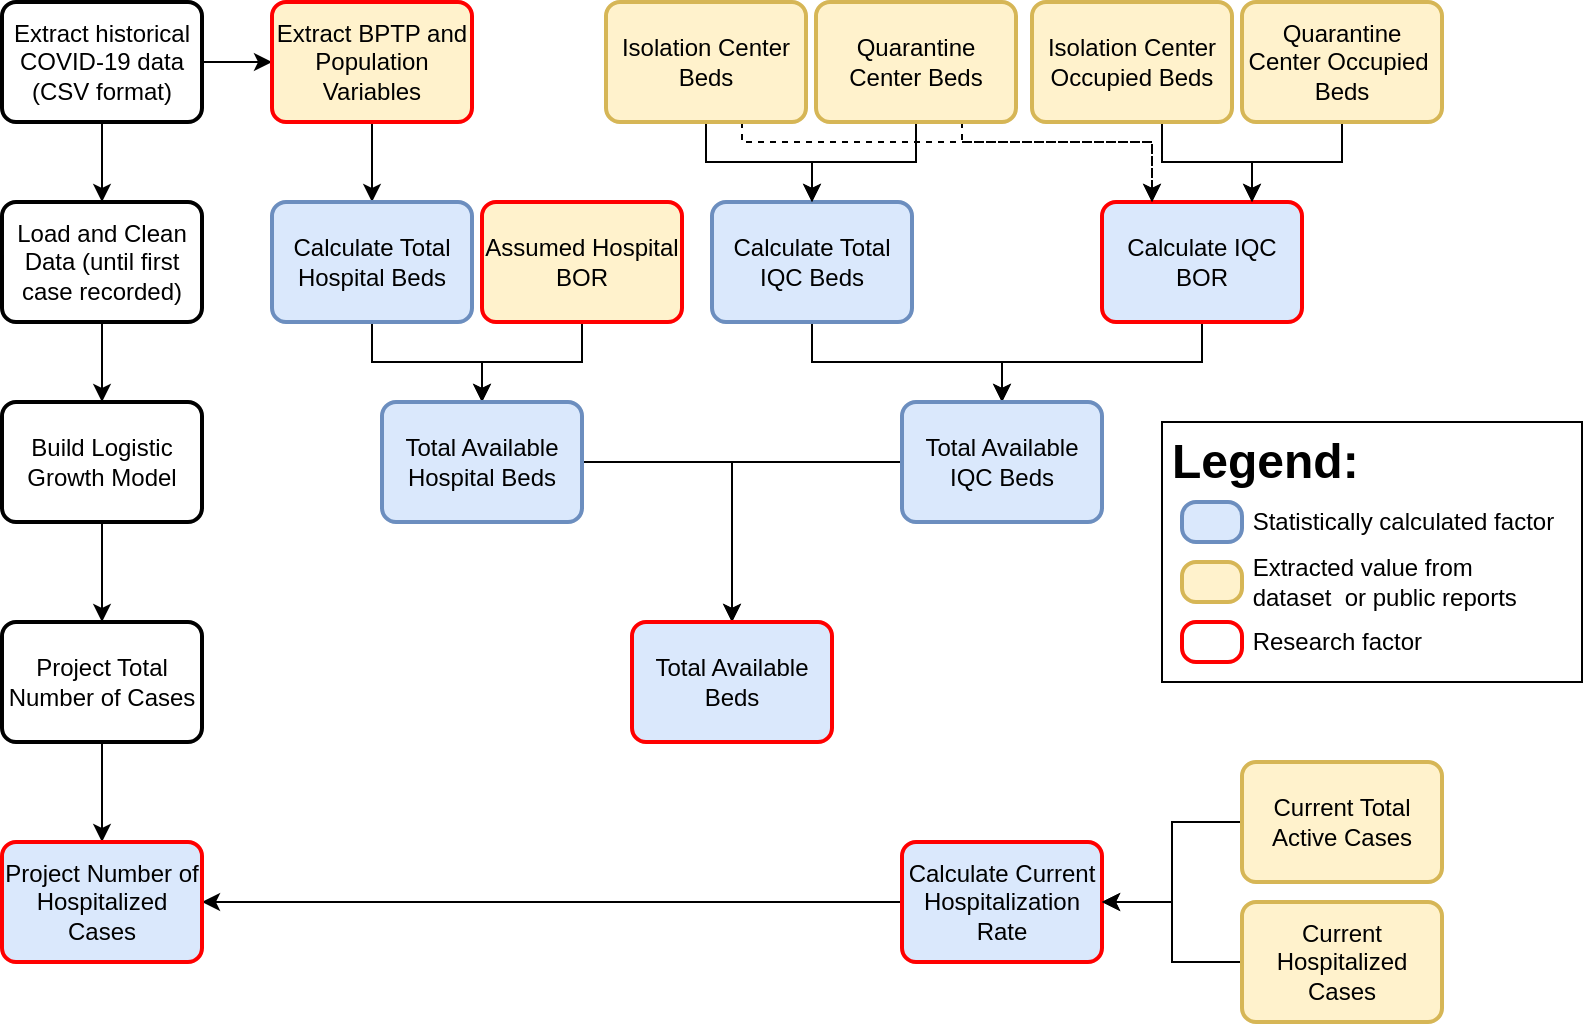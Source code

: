 <mxfile version="14.0.4" type="device"><diagram id="2qzRbxCANA7Ym9fFxbxd" name="Page-1"><mxGraphModel dx="1185" dy="635" grid="1" gridSize="10" guides="1" tooltips="1" connect="1" arrows="1" fold="1" page="1" pageScale="1" pageWidth="850" pageHeight="1100" math="0" shadow="0"><root><mxCell id="0"/><mxCell id="1" parent="0"/><mxCell id="J7aCCxeaFa8loUBv6I37-2" style="edgeStyle=orthogonalEdgeStyle;rounded=0;orthogonalLoop=1;jettySize=auto;html=1;entryX=0;entryY=0.5;entryDx=0;entryDy=0;" parent="1" source="RUdwQiIA82vjH-SXFJZY-17" target="J7aCCxeaFa8loUBv6I37-1" edge="1"><mxGeometry relative="1" as="geometry"/></mxCell><mxCell id="J7aCCxeaFa8loUBv6I37-7" value="" style="edgeStyle=orthogonalEdgeStyle;rounded=0;orthogonalLoop=1;jettySize=auto;html=1;" parent="1" source="RUdwQiIA82vjH-SXFJZY-17" target="J7aCCxeaFa8loUBv6I37-6" edge="1"><mxGeometry relative="1" as="geometry"/></mxCell><mxCell id="RUdwQiIA82vjH-SXFJZY-17" value="Extract historical COVID-19 data (CSV format)" style="rounded=1;whiteSpace=wrap;html=1;absoluteArcSize=1;arcSize=14;strokeWidth=2;" parent="1" vertex="1"><mxGeometry x="50" y="230" width="100" height="60" as="geometry"/></mxCell><mxCell id="J7aCCxeaFa8loUBv6I37-4" value="" style="edgeStyle=orthogonalEdgeStyle;rounded=0;orthogonalLoop=1;jettySize=auto;html=1;" parent="1" source="J7aCCxeaFa8loUBv6I37-1" target="J7aCCxeaFa8loUBv6I37-3" edge="1"><mxGeometry relative="1" as="geometry"/></mxCell><mxCell id="J7aCCxeaFa8loUBv6I37-1" value="Extract BPTP and Population Variables" style="rounded=1;whiteSpace=wrap;html=1;absoluteArcSize=1;arcSize=14;strokeWidth=2;fillColor=#fff2cc;strokeColor=#FF0000;" parent="1" vertex="1"><mxGeometry x="185" y="230" width="100" height="60" as="geometry"/></mxCell><mxCell id="J7aCCxeaFa8loUBv6I37-15" value="" style="edgeStyle=orthogonalEdgeStyle;rounded=0;orthogonalLoop=1;jettySize=auto;html=1;" parent="1" source="J7aCCxeaFa8loUBv6I37-3" target="J7aCCxeaFa8loUBv6I37-14" edge="1"><mxGeometry relative="1" as="geometry"/></mxCell><mxCell id="J7aCCxeaFa8loUBv6I37-3" value="Calculate Total Hospital Beds" style="rounded=1;whiteSpace=wrap;html=1;absoluteArcSize=1;arcSize=14;strokeWidth=2;fillColor=#dae8fc;strokeColor=#6c8ebf;" parent="1" vertex="1"><mxGeometry x="185" y="330" width="100" height="60" as="geometry"/></mxCell><mxCell id="7YhfZztTrhuDOV6gGuIw-33" value="" style="edgeStyle=orthogonalEdgeStyle;rounded=0;orthogonalLoop=1;jettySize=auto;html=1;" parent="1" source="J7aCCxeaFa8loUBv6I37-6" target="7YhfZztTrhuDOV6gGuIw-32" edge="1"><mxGeometry relative="1" as="geometry"/></mxCell><mxCell id="J7aCCxeaFa8loUBv6I37-6" value="Load and Clean Data (until first case recorded)" style="rounded=1;whiteSpace=wrap;html=1;absoluteArcSize=1;arcSize=14;strokeWidth=2;" parent="1" vertex="1"><mxGeometry x="50" y="330" width="100" height="60" as="geometry"/></mxCell><mxCell id="7YhfZztTrhuDOV6gGuIw-27" style="edgeStyle=orthogonalEdgeStyle;rounded=0;orthogonalLoop=1;jettySize=auto;html=1;" parent="1" source="J7aCCxeaFa8loUBv6I37-11" target="7YhfZztTrhuDOV6gGuIw-8" edge="1"><mxGeometry relative="1" as="geometry"/></mxCell><mxCell id="J7aCCxeaFa8loUBv6I37-11" value="Calculate Total IQC Beds" style="rounded=1;whiteSpace=wrap;html=1;absoluteArcSize=1;arcSize=14;strokeWidth=2;fillColor=#dae8fc;strokeColor=#6c8ebf;" parent="1" vertex="1"><mxGeometry x="405" y="330" width="100" height="60" as="geometry"/></mxCell><mxCell id="7YhfZztTrhuDOV6gGuIw-39" style="edgeStyle=orthogonalEdgeStyle;rounded=0;orthogonalLoop=1;jettySize=auto;html=1;" parent="1" source="J7aCCxeaFa8loUBv6I37-12" target="7YhfZztTrhuDOV6gGuIw-36" edge="1"><mxGeometry relative="1" as="geometry"/></mxCell><mxCell id="J7aCCxeaFa8loUBv6I37-12" value="Calculate Current Hospitalization Rate" style="rounded=1;whiteSpace=wrap;html=1;absoluteArcSize=1;arcSize=14;strokeWidth=2;fillColor=#dae8fc;strokeColor=#FF0000;" parent="1" vertex="1"><mxGeometry x="500" y="650" width="100" height="60" as="geometry"/></mxCell><mxCell id="J7aCCxeaFa8loUBv6I37-16" style="edgeStyle=orthogonalEdgeStyle;rounded=0;orthogonalLoop=1;jettySize=auto;html=1;entryX=0.5;entryY=0;entryDx=0;entryDy=0;" parent="1" source="J7aCCxeaFa8loUBv6I37-13" target="J7aCCxeaFa8loUBv6I37-14" edge="1"><mxGeometry relative="1" as="geometry"/></mxCell><mxCell id="J7aCCxeaFa8loUBv6I37-13" value="Assumed Hospital BOR" style="rounded=1;whiteSpace=wrap;html=1;absoluteArcSize=1;arcSize=14;strokeWidth=2;fillColor=#fff2cc;strokeColor=#FF0000;" parent="1" vertex="1"><mxGeometry x="290" y="330" width="100" height="60" as="geometry"/></mxCell><mxCell id="7YhfZztTrhuDOV6gGuIw-23" value="" style="edgeStyle=orthogonalEdgeStyle;rounded=0;orthogonalLoop=1;jettySize=auto;html=1;" parent="1" source="J7aCCxeaFa8loUBv6I37-14" target="7YhfZztTrhuDOV6gGuIw-22" edge="1"><mxGeometry relative="1" as="geometry"/></mxCell><mxCell id="J7aCCxeaFa8loUBv6I37-14" value="Total Available Hospital Beds" style="rounded=1;whiteSpace=wrap;html=1;absoluteArcSize=1;arcSize=14;strokeWidth=2;fillColor=#dae8fc;strokeColor=#6c8ebf;" parent="1" vertex="1"><mxGeometry x="240" y="430" width="100" height="60" as="geometry"/></mxCell><mxCell id="7YhfZztTrhuDOV6gGuIw-30" style="edgeStyle=orthogonalEdgeStyle;rounded=0;orthogonalLoop=1;jettySize=auto;html=1;" parent="1" source="7YhfZztTrhuDOV6gGuIw-2" target="J7aCCxeaFa8loUBv6I37-12" edge="1"><mxGeometry relative="1" as="geometry"/></mxCell><mxCell id="7YhfZztTrhuDOV6gGuIw-2" value="Current Total Active Cases" style="rounded=1;whiteSpace=wrap;html=1;absoluteArcSize=1;arcSize=14;strokeWidth=2;fillColor=#fff2cc;strokeColor=#d6b656;" parent="1" vertex="1"><mxGeometry x="670" y="610" width="100" height="60" as="geometry"/></mxCell><mxCell id="7YhfZztTrhuDOV6gGuIw-31" style="edgeStyle=orthogonalEdgeStyle;rounded=0;orthogonalLoop=1;jettySize=auto;html=1;" parent="1" source="7YhfZztTrhuDOV6gGuIw-3" target="J7aCCxeaFa8loUBv6I37-12" edge="1"><mxGeometry relative="1" as="geometry"/></mxCell><mxCell id="7YhfZztTrhuDOV6gGuIw-3" value="Current Hospitalized Cases" style="rounded=1;whiteSpace=wrap;html=1;absoluteArcSize=1;arcSize=14;strokeWidth=2;fillColor=#fff2cc;strokeColor=#d6b656;" parent="1" vertex="1"><mxGeometry x="670" y="680" width="100" height="60" as="geometry"/></mxCell><mxCell id="7YhfZztTrhuDOV6gGuIw-28" style="edgeStyle=orthogonalEdgeStyle;rounded=0;orthogonalLoop=1;jettySize=auto;html=1;entryX=0.5;entryY=0;entryDx=0;entryDy=0;" parent="1" source="7YhfZztTrhuDOV6gGuIw-7" target="7YhfZztTrhuDOV6gGuIw-8" edge="1"><mxGeometry relative="1" as="geometry"/></mxCell><mxCell id="7YhfZztTrhuDOV6gGuIw-7" value="Calculate IQC BOR" style="rounded=1;whiteSpace=wrap;html=1;absoluteArcSize=1;arcSize=14;strokeWidth=2;fillColor=#dae8fc;strokeColor=#FF0000;" parent="1" vertex="1"><mxGeometry x="600" y="330" width="100" height="60" as="geometry"/></mxCell><mxCell id="7YhfZztTrhuDOV6gGuIw-24" style="edgeStyle=orthogonalEdgeStyle;rounded=0;orthogonalLoop=1;jettySize=auto;html=1;entryX=0.5;entryY=0;entryDx=0;entryDy=0;" parent="1" source="7YhfZztTrhuDOV6gGuIw-8" target="7YhfZztTrhuDOV6gGuIw-22" edge="1"><mxGeometry relative="1" as="geometry"/></mxCell><mxCell id="7YhfZztTrhuDOV6gGuIw-8" value="Total Available IQC Beds" style="rounded=1;whiteSpace=wrap;html=1;absoluteArcSize=1;arcSize=14;strokeWidth=2;fillColor=#dae8fc;strokeColor=#6c8ebf;" parent="1" vertex="1"><mxGeometry x="500" y="430" width="100" height="60" as="geometry"/></mxCell><mxCell id="7YhfZztTrhuDOV6gGuIw-14" style="edgeStyle=orthogonalEdgeStyle;rounded=0;orthogonalLoop=1;jettySize=auto;html=1;" parent="1" source="7YhfZztTrhuDOV6gGuIw-10" target="J7aCCxeaFa8loUBv6I37-11" edge="1"><mxGeometry relative="1" as="geometry"/></mxCell><mxCell id="A0AlftQfy-4Uf_J_uRSu-4" style="edgeStyle=orthogonalEdgeStyle;rounded=0;orthogonalLoop=1;jettySize=auto;html=1;entryX=0.25;entryY=0;entryDx=0;entryDy=0;dashed=1;" edge="1" parent="1" source="7YhfZztTrhuDOV6gGuIw-10" target="7YhfZztTrhuDOV6gGuIw-7"><mxGeometry relative="1" as="geometry"><Array as="points"><mxPoint x="420" y="300"/><mxPoint x="625" y="300"/></Array></mxGeometry></mxCell><mxCell id="7YhfZztTrhuDOV6gGuIw-10" value="Isolation Center Beds" style="rounded=1;whiteSpace=wrap;html=1;absoluteArcSize=1;arcSize=14;strokeWidth=2;fillColor=#fff2cc;strokeColor=#d6b656;" parent="1" vertex="1"><mxGeometry x="352" y="230" width="100" height="60" as="geometry"/></mxCell><mxCell id="7YhfZztTrhuDOV6gGuIw-15" style="edgeStyle=orthogonalEdgeStyle;rounded=0;orthogonalLoop=1;jettySize=auto;html=1;" parent="1" source="7YhfZztTrhuDOV6gGuIw-11" target="J7aCCxeaFa8loUBv6I37-11" edge="1"><mxGeometry relative="1" as="geometry"/></mxCell><mxCell id="A0AlftQfy-4Uf_J_uRSu-2" style="edgeStyle=orthogonalEdgeStyle;rounded=0;orthogonalLoop=1;jettySize=auto;html=1;entryX=0.25;entryY=0;entryDx=0;entryDy=0;dashed=1;" edge="1" parent="1" source="7YhfZztTrhuDOV6gGuIw-11" target="7YhfZztTrhuDOV6gGuIw-7"><mxGeometry relative="1" as="geometry"><Array as="points"><mxPoint x="530" y="300"/><mxPoint x="625" y="300"/></Array></mxGeometry></mxCell><mxCell id="7YhfZztTrhuDOV6gGuIw-11" value="Quarantine Center Beds" style="rounded=1;whiteSpace=wrap;html=1;absoluteArcSize=1;arcSize=14;strokeWidth=2;fillColor=#fff2cc;strokeColor=#d6b656;" parent="1" vertex="1"><mxGeometry x="457" y="230" width="100" height="60" as="geometry"/></mxCell><mxCell id="7YhfZztTrhuDOV6gGuIw-25" style="edgeStyle=orthogonalEdgeStyle;rounded=0;orthogonalLoop=1;jettySize=auto;html=1;entryX=0.75;entryY=0;entryDx=0;entryDy=0;" parent="1" source="7YhfZztTrhuDOV6gGuIw-12" target="7YhfZztTrhuDOV6gGuIw-7" edge="1"><mxGeometry relative="1" as="geometry"><Array as="points"><mxPoint x="630" y="310"/><mxPoint x="675" y="310"/></Array></mxGeometry></mxCell><mxCell id="7YhfZztTrhuDOV6gGuIw-12" value="Isolation Center Occupied Beds" style="rounded=1;whiteSpace=wrap;html=1;absoluteArcSize=1;arcSize=14;strokeWidth=2;fillColor=#fff2cc;strokeColor=#d6b656;" parent="1" vertex="1"><mxGeometry x="565" y="230" width="100" height="60" as="geometry"/></mxCell><mxCell id="7YhfZztTrhuDOV6gGuIw-26" style="edgeStyle=orthogonalEdgeStyle;rounded=0;orthogonalLoop=1;jettySize=auto;html=1;entryX=0.75;entryY=0;entryDx=0;entryDy=0;" parent="1" source="7YhfZztTrhuDOV6gGuIw-13" target="7YhfZztTrhuDOV6gGuIw-7" edge="1"><mxGeometry relative="1" as="geometry"/></mxCell><mxCell id="7YhfZztTrhuDOV6gGuIw-13" value="Quarantine Center Occupied&amp;nbsp;&lt;br&gt;Beds" style="rounded=1;whiteSpace=wrap;html=1;absoluteArcSize=1;arcSize=14;strokeWidth=2;fillColor=#fff2cc;strokeColor=#d6b656;" parent="1" vertex="1"><mxGeometry x="670" y="230" width="100" height="60" as="geometry"/></mxCell><mxCell id="7YhfZztTrhuDOV6gGuIw-22" value="Total Available Beds" style="rounded=1;whiteSpace=wrap;html=1;absoluteArcSize=1;arcSize=14;strokeWidth=2;fillColor=#dae8fc;strokeColor=#FF0000;" parent="1" vertex="1"><mxGeometry x="365" y="540" width="100" height="60" as="geometry"/></mxCell><mxCell id="7YhfZztTrhuDOV6gGuIw-35" value="" style="edgeStyle=orthogonalEdgeStyle;rounded=0;orthogonalLoop=1;jettySize=auto;html=1;" parent="1" source="7YhfZztTrhuDOV6gGuIw-32" target="7YhfZztTrhuDOV6gGuIw-34" edge="1"><mxGeometry relative="1" as="geometry"/></mxCell><mxCell id="7YhfZztTrhuDOV6gGuIw-32" value="Build Logistic Growth Model" style="rounded=1;whiteSpace=wrap;html=1;absoluteArcSize=1;arcSize=14;strokeWidth=2;" parent="1" vertex="1"><mxGeometry x="50" y="430" width="100" height="60" as="geometry"/></mxCell><mxCell id="7YhfZztTrhuDOV6gGuIw-37" value="" style="edgeStyle=orthogonalEdgeStyle;rounded=0;orthogonalLoop=1;jettySize=auto;html=1;" parent="1" source="7YhfZztTrhuDOV6gGuIw-34" target="7YhfZztTrhuDOV6gGuIw-36" edge="1"><mxGeometry relative="1" as="geometry"/></mxCell><mxCell id="7YhfZztTrhuDOV6gGuIw-34" value="Project Total Number of Cases" style="rounded=1;whiteSpace=wrap;html=1;absoluteArcSize=1;arcSize=14;strokeWidth=2;" parent="1" vertex="1"><mxGeometry x="50" y="540" width="100" height="60" as="geometry"/></mxCell><mxCell id="7YhfZztTrhuDOV6gGuIw-36" value="Project Number of Hospitalized Cases" style="rounded=1;whiteSpace=wrap;html=1;absoluteArcSize=1;arcSize=14;strokeWidth=2;fillColor=#dae8fc;strokeColor=#FF0000;" parent="1" vertex="1"><mxGeometry x="50" y="650" width="100" height="60" as="geometry"/></mxCell><mxCell id="7YhfZztTrhuDOV6gGuIw-40" value="&lt;h1&gt;Legend:&lt;/h1&gt;" style="text;html=1;fillColor=none;spacing=5;spacingTop=-20;whiteSpace=wrap;overflow=hidden;rounded=0;strokeColor=#000000;" parent="1" vertex="1"><mxGeometry x="630" y="440" width="210" height="130" as="geometry"/></mxCell><mxCell id="7YhfZztTrhuDOV6gGuIw-41" value="" style="rounded=1;whiteSpace=wrap;html=1;absoluteArcSize=1;arcSize=14;strokeWidth=2;fillColor=#dae8fc;strokeColor=#6c8ebf;" parent="1" vertex="1"><mxGeometry x="640" y="480" width="30" height="20" as="geometry"/></mxCell><mxCell id="7YhfZztTrhuDOV6gGuIw-42" value="" style="rounded=1;whiteSpace=wrap;html=1;absoluteArcSize=1;arcSize=14;strokeWidth=2;fillColor=#fff2cc;strokeColor=#d6b656;" parent="1" vertex="1"><mxGeometry x="640" y="510" width="30" height="20" as="geometry"/></mxCell><mxCell id="7YhfZztTrhuDOV6gGuIw-43" value="&amp;nbsp;Statistically calculated factor" style="text;html=1;strokeColor=none;fillColor=none;align=left;verticalAlign=middle;whiteSpace=wrap;rounded=0;" parent="1" vertex="1"><mxGeometry x="670" y="480" width="160" height="20" as="geometry"/></mxCell><mxCell id="7YhfZztTrhuDOV6gGuIw-44" value="&amp;nbsp;Extracted value from&amp;nbsp; &amp;nbsp;dataset&amp;nbsp; or public reports" style="text;html=1;strokeColor=none;fillColor=none;align=left;verticalAlign=middle;whiteSpace=wrap;rounded=0;" parent="1" vertex="1"><mxGeometry x="670" y="510" width="160" height="20" as="geometry"/></mxCell><mxCell id="7YhfZztTrhuDOV6gGuIw-49" value="" style="rounded=1;whiteSpace=wrap;html=1;absoluteArcSize=1;arcSize=14;strokeWidth=2;fillColor=none;strokeColor=#FF0000;" parent="1" vertex="1"><mxGeometry x="640" y="540" width="30" height="20" as="geometry"/></mxCell><mxCell id="7YhfZztTrhuDOV6gGuIw-50" value="&amp;nbsp;Research factor" style="text;html=1;strokeColor=none;fillColor=none;align=left;verticalAlign=middle;whiteSpace=wrap;rounded=0;" parent="1" vertex="1"><mxGeometry x="670" y="540" width="160" height="20" as="geometry"/></mxCell><mxCell id="A0AlftQfy-4Uf_J_uRSu-1" style="edgeStyle=orthogonalEdgeStyle;rounded=0;orthogonalLoop=1;jettySize=auto;html=1;exitX=0.5;exitY=1;exitDx=0;exitDy=0;dashed=1;" edge="1" parent="1" source="7YhfZztTrhuDOV6gGuIw-44" target="7YhfZztTrhuDOV6gGuIw-44"><mxGeometry relative="1" as="geometry"/></mxCell></root></mxGraphModel></diagram></mxfile>